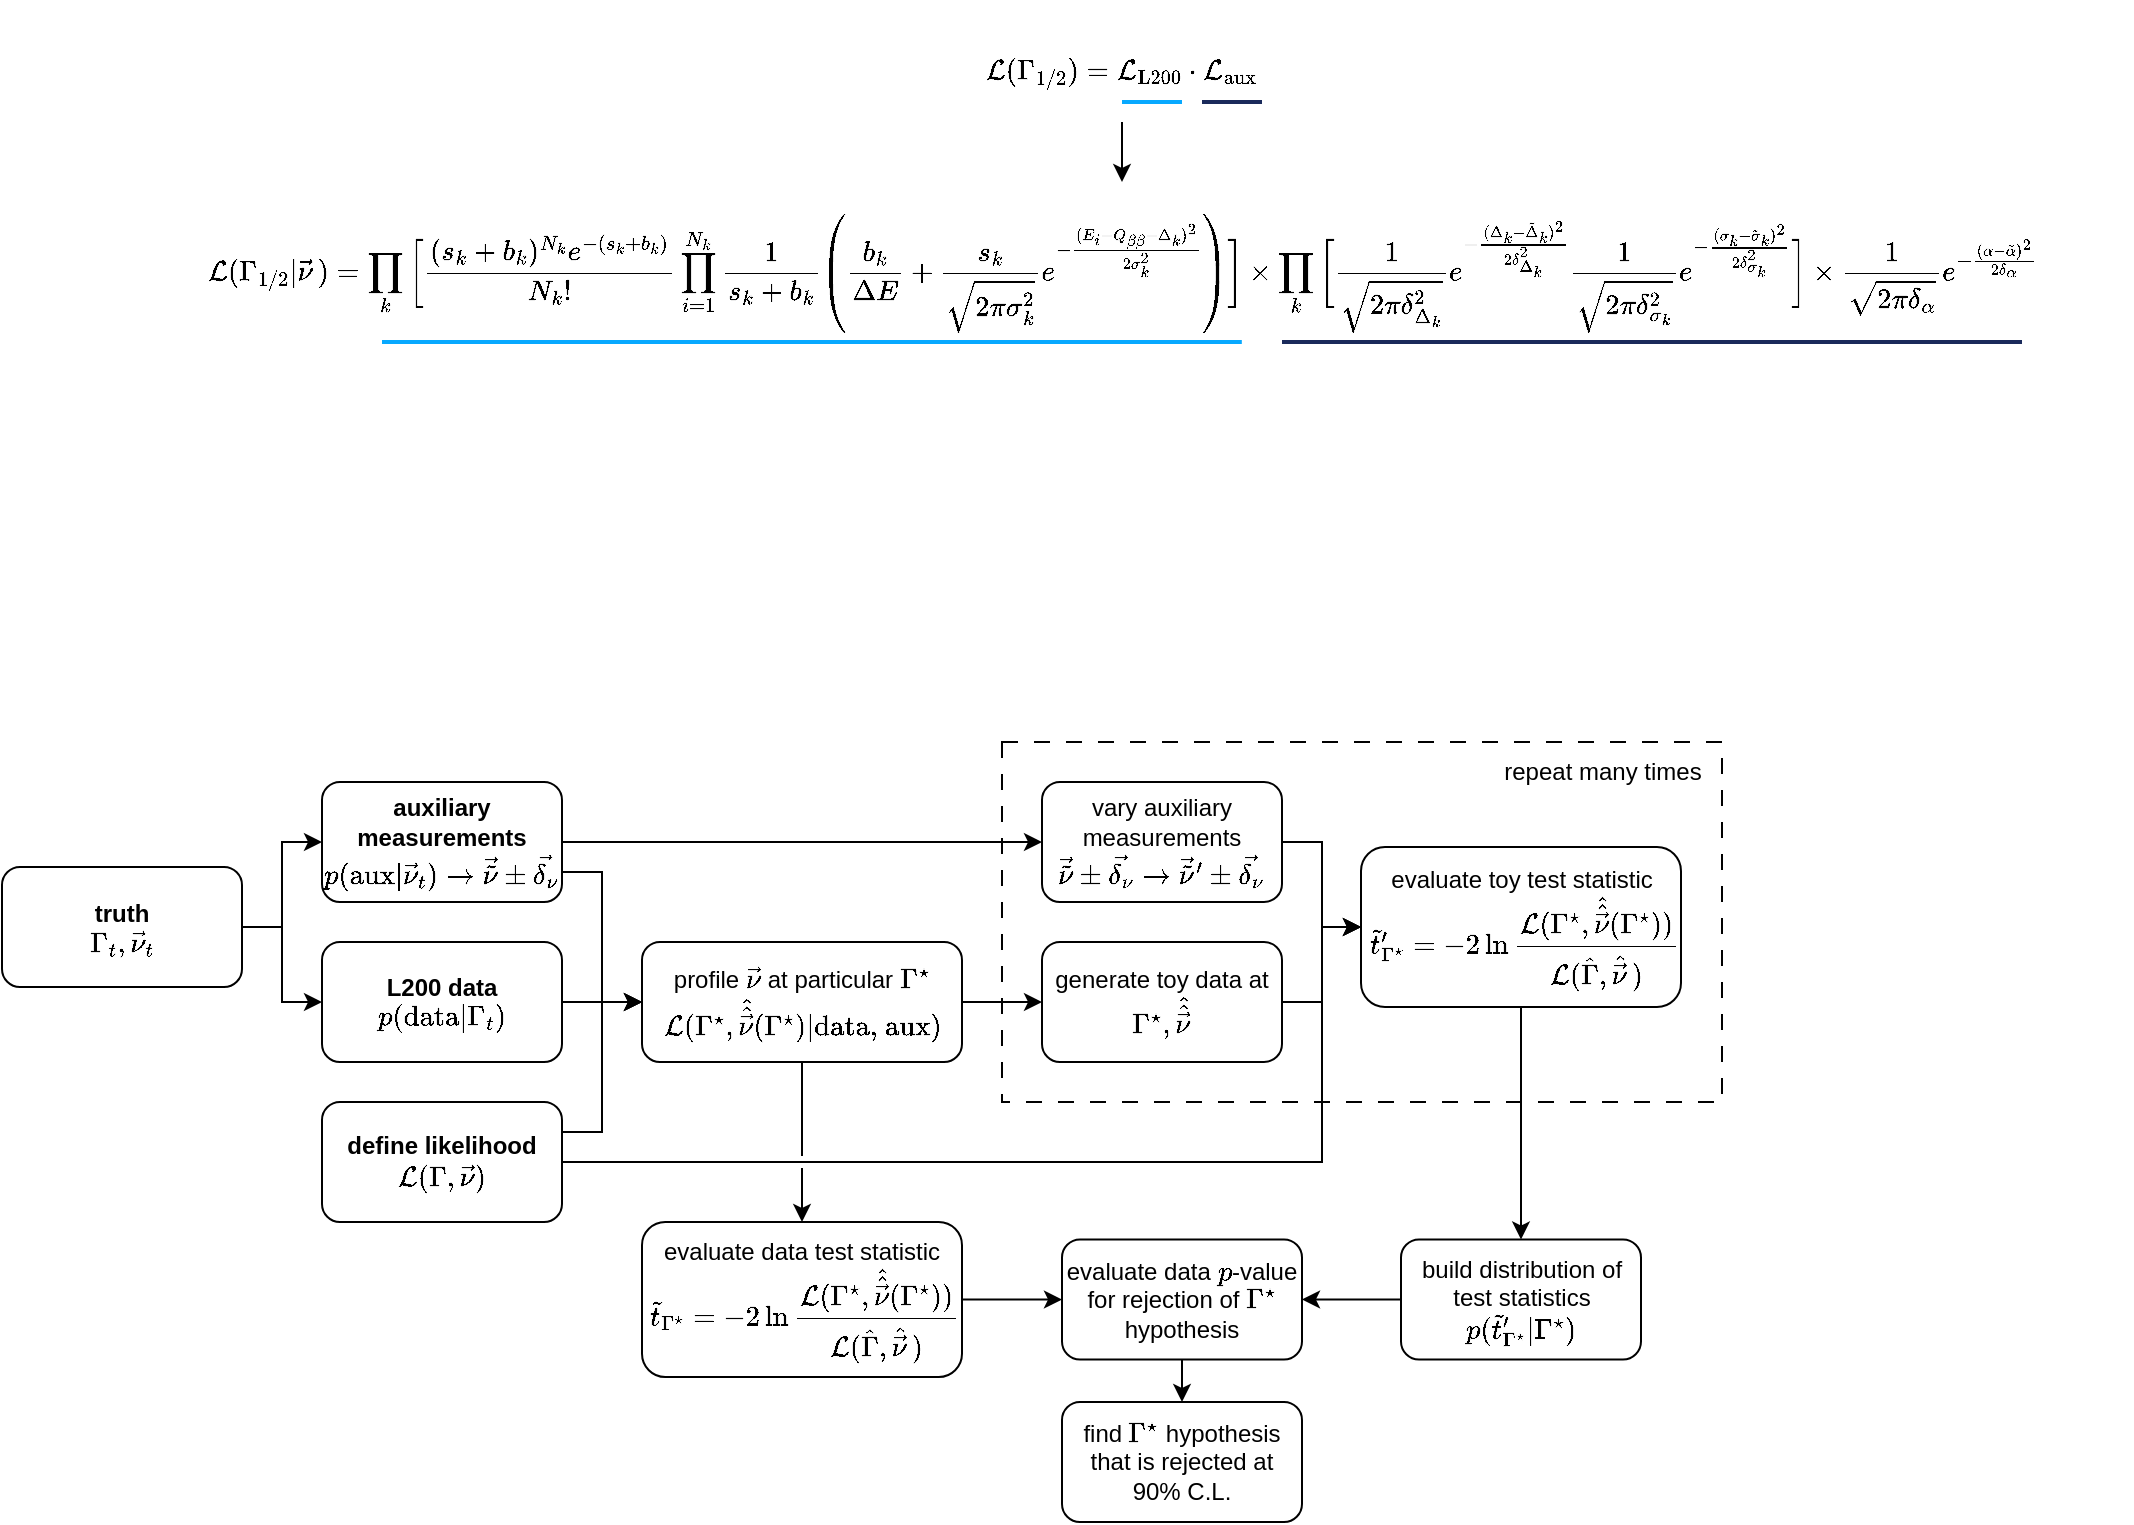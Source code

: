 <mxfile version="26.0.10">
  <diagram name="Page-1" id="N17phzSXL9w7y8zX3gDE">
    <mxGraphModel dx="1791" dy="528" grid="1" gridSize="10" guides="1" tooltips="1" connect="1" arrows="1" fold="1" page="1" pageScale="1" pageWidth="850" pageHeight="1100" math="1" shadow="0">
      <root>
        <mxCell id="0" />
        <mxCell id="1" parent="0" />
        <mxCell id="xQd-b2vYR8q1xLKKLbWP-34" value="" style="rounded=0;whiteSpace=wrap;html=1;fillColor=none;dashed=1;dashPattern=8 8;" vertex="1" parent="1">
          <mxGeometry x="-60" y="400" width="360" height="180" as="geometry" />
        </mxCell>
        <mxCell id="dGh9uOD7rtoKU6u2wli6-2" value="$$\mathcal{L}(\Gamma_{1/2}) = \mathcal{L}_{\textrm{L200}} \cdot \mathcal{L}_{\textrm{aux}}$$" style="text;whiteSpace=wrap;align=center;verticalAlign=middle;" parent="1" vertex="1">
          <mxGeometry x="-80" y="40" width="160" height="50" as="geometry" />
        </mxCell>
        <mxCell id="dGh9uOD7rtoKU6u2wli6-6" value="" style="endArrow=none;html=1;rounded=0;fontColor=#07A9FF;strokeColor=#07A9FF;strokeWidth=2;" parent="1" edge="1">
          <mxGeometry width="50" height="50" relative="1" as="geometry">
            <mxPoint y="80" as="sourcePoint" />
            <mxPoint x="30" y="80" as="targetPoint" />
          </mxGeometry>
        </mxCell>
        <mxCell id="dGh9uOD7rtoKU6u2wli6-7" value="" style="endArrow=none;html=1;rounded=0;fontColor=#07A9FF;strokeColor=#1A2A5B;strokeWidth=2;" parent="1" edge="1">
          <mxGeometry width="50" height="50" relative="1" as="geometry">
            <mxPoint x="40" y="80" as="sourcePoint" />
            <mxPoint x="70" y="80" as="targetPoint" />
          </mxGeometry>
        </mxCell>
        <mxCell id="dGh9uOD7rtoKU6u2wli6-10" value="" style="endArrow=classic;html=1;rounded=0;exitX=0.5;exitY=1;exitDx=0;exitDy=0;entryX=0.5;entryY=0;entryDx=0;entryDy=0;" parent="1" source="dGh9uOD7rtoKU6u2wli6-2" target="dGh9uOD7rtoKU6u2wli6-1" edge="1">
          <mxGeometry width="50" height="50" relative="1" as="geometry">
            <mxPoint y="100" as="sourcePoint" />
            <mxPoint x="110" y="100" as="targetPoint" />
          </mxGeometry>
        </mxCell>
        <mxCell id="dGh9uOD7rtoKU6u2wli6-12" value="" style="group" parent="1" vertex="1" connectable="0">
          <mxGeometry x="-505" y="120" width="1010" height="90" as="geometry" />
        </mxCell>
        <mxCell id="dGh9uOD7rtoKU6u2wli6-1" value="$$\mathcal{L}(\Gamma_{1/2} | \vec{\nu}\,) = \prod_k \bigg[ \frac{(s_k + b_k)^{N_k} e^{-(s_k + b_k)}}{N_k!} \prod_{i=1}^{N_k} \frac{1}{s_k + b_k} \left( \frac{b_k}{\Delta E} + \frac{s_k}{\sqrt{2 \pi \sigma_k^2}} e^{-\frac{(E_i - Q_{\beta\beta} - \Delta_k)^2}{2 \sigma_k^2}} \right) \bigg] &#xa;&#xa;\times \prod_k \bigg[ \frac{1}{\sqrt{2 \pi \delta_{\Delta_k}^2}} e^{-\frac{(\Delta_k - \tilde{\Delta}_k)^2}{2 \delta_{\Delta_k}^2}}   &#xa; \frac{1}{\sqrt{2 \pi \delta_{\sigma_k}^2}} e^{-\frac{(\sigma_k - &#xa;\tilde{\sigma}_k)^2}{2 \delta_{\sigma_k}^2}} \bigg] \times \frac{1}{\sqrt{2 &#xa;\pi \delta_{\alpha} }} e^{-\frac{(\alpha - \tilde{\alpha})^2}{2 &#xa;\delta_{\alpha}}}&#xa;   $$" style="text;whiteSpace=wrap;align=center;verticalAlign=middle;" parent="dGh9uOD7rtoKU6u2wli6-12" vertex="1">
          <mxGeometry width="1010" height="90" as="geometry" />
        </mxCell>
        <mxCell id="dGh9uOD7rtoKU6u2wli6-4" value="" style="endArrow=none;html=1;rounded=0;entryX=0.607;entryY=0.786;entryDx=0;entryDy=0;entryPerimeter=0;fontColor=#07A9FF;strokeColor=#07A9FF;strokeWidth=2;" parent="dGh9uOD7rtoKU6u2wli6-12" edge="1">
          <mxGeometry width="50" height="50" relative="1" as="geometry">
            <mxPoint x="135" y="80" as="sourcePoint" />
            <mxPoint x="564.92" y="80.04" as="targetPoint" />
          </mxGeometry>
        </mxCell>
        <mxCell id="dGh9uOD7rtoKU6u2wli6-8" value="" style="endArrow=none;html=1;rounded=0;fontColor=#07A9FF;strokeColor=#1A2A5B;strokeWidth=2;" parent="dGh9uOD7rtoKU6u2wli6-12" edge="1">
          <mxGeometry width="50" height="50" relative="1" as="geometry">
            <mxPoint x="585" y="80" as="sourcePoint" />
            <mxPoint x="955" y="80" as="targetPoint" />
          </mxGeometry>
        </mxCell>
        <mxCell id="xQd-b2vYR8q1xLKKLbWP-15" style="edgeStyle=orthogonalEdgeStyle;rounded=0;orthogonalLoop=1;jettySize=auto;html=1;exitX=1;exitY=0.5;exitDx=0;exitDy=0;entryX=0;entryY=0.5;entryDx=0;entryDy=0;" edge="1" parent="1" source="xQd-b2vYR8q1xLKKLbWP-1" target="xQd-b2vYR8q1xLKKLbWP-6">
          <mxGeometry relative="1" as="geometry" />
        </mxCell>
        <mxCell id="xQd-b2vYR8q1xLKKLbWP-46" style="edgeStyle=orthogonalEdgeStyle;rounded=0;orthogonalLoop=1;jettySize=auto;html=1;exitX=1;exitY=0.5;exitDx=0;exitDy=0;entryX=0;entryY=0.5;entryDx=0;entryDy=0;" edge="1" parent="1" source="xQd-b2vYR8q1xLKKLbWP-1" target="xQd-b2vYR8q1xLKKLbWP-7">
          <mxGeometry relative="1" as="geometry" />
        </mxCell>
        <mxCell id="xQd-b2vYR8q1xLKKLbWP-1" value="&lt;div&gt;&lt;b&gt;truth&lt;br&gt;&lt;/b&gt;&lt;/div&gt;&lt;div&gt;\(\Gamma_t,&amp;nbsp; \vec{\nu}_t\)&lt;br&gt;&lt;/div&gt;" style="rounded=1;whiteSpace=wrap;html=1;" vertex="1" parent="1">
          <mxGeometry x="-560" y="462.5" width="120" height="60" as="geometry" />
        </mxCell>
        <mxCell id="xQd-b2vYR8q1xLKKLbWP-11" style="edgeStyle=orthogonalEdgeStyle;rounded=0;orthogonalLoop=1;jettySize=auto;html=1;exitX=1;exitY=0.5;exitDx=0;exitDy=0;entryX=0;entryY=0.5;entryDx=0;entryDy=0;" edge="1" parent="1" source="xQd-b2vYR8q1xLKKLbWP-6" target="xQd-b2vYR8q1xLKKLbWP-8">
          <mxGeometry relative="1" as="geometry" />
        </mxCell>
        <mxCell id="xQd-b2vYR8q1xLKKLbWP-6" value="&lt;div&gt;&lt;b&gt;L200 data&lt;/b&gt;&lt;/div&gt;&lt;div&gt;\(p(\textrm{data} | \Gamma_t)\)&lt;/div&gt;" style="rounded=1;whiteSpace=wrap;html=1;" vertex="1" parent="1">
          <mxGeometry x="-400" y="500" width="120" height="60" as="geometry" />
        </mxCell>
        <mxCell id="xQd-b2vYR8q1xLKKLbWP-40" style="edgeStyle=orthogonalEdgeStyle;rounded=0;orthogonalLoop=1;jettySize=auto;html=1;exitX=1;exitY=0.75;exitDx=0;exitDy=0;entryX=0;entryY=0.5;entryDx=0;entryDy=0;" edge="1" parent="1" source="xQd-b2vYR8q1xLKKLbWP-7" target="xQd-b2vYR8q1xLKKLbWP-8">
          <mxGeometry relative="1" as="geometry">
            <Array as="points">
              <mxPoint x="-260" y="465" />
              <mxPoint x="-260" y="530" />
            </Array>
          </mxGeometry>
        </mxCell>
        <mxCell id="xQd-b2vYR8q1xLKKLbWP-54" style="edgeStyle=none;rounded=0;orthogonalLoop=1;jettySize=auto;html=1;exitX=1;exitY=0.5;exitDx=0;exitDy=0;entryX=0;entryY=0.5;entryDx=0;entryDy=0;" edge="1" parent="1" source="xQd-b2vYR8q1xLKKLbWP-7" target="xQd-b2vYR8q1xLKKLbWP-21">
          <mxGeometry relative="1" as="geometry" />
        </mxCell>
        <mxCell id="xQd-b2vYR8q1xLKKLbWP-7" value="&lt;div&gt;&lt;b&gt;auxiliary measurements&lt;/b&gt;&lt;/div&gt;&lt;div&gt;\(p(\textrm{aux} | \vec{\nu}_t) \to \vec{\tilde{\nu}} \pm \vec{\delta_\nu}\)&lt;/div&gt;" style="rounded=1;whiteSpace=wrap;html=1;" vertex="1" parent="1">
          <mxGeometry x="-400" y="420" width="120" height="60" as="geometry" />
        </mxCell>
        <mxCell id="xQd-b2vYR8q1xLKKLbWP-43" style="edgeStyle=orthogonalEdgeStyle;rounded=0;orthogonalLoop=1;jettySize=auto;html=1;exitX=1;exitY=0.5;exitDx=0;exitDy=0;entryX=0;entryY=0.5;entryDx=0;entryDy=0;" edge="1" parent="1" source="xQd-b2vYR8q1xLKKLbWP-8" target="xQd-b2vYR8q1xLKKLbWP-14">
          <mxGeometry relative="1" as="geometry" />
        </mxCell>
        <mxCell id="xQd-b2vYR8q1xLKKLbWP-8" value="&lt;div&gt;profile \(\vec{\nu}\) at particular \(\Gamma^{\star}\)\(\mathcal{L}(\Gamma^{\star}, \hat{\hat{\vec{\nu}}}(\Gamma^{\star}) | \textrm{data, aux})\)&lt;/div&gt;" style="rounded=1;whiteSpace=wrap;html=1;" vertex="1" parent="1">
          <mxGeometry x="-240" y="500" width="160" height="60" as="geometry" />
        </mxCell>
        <mxCell id="xQd-b2vYR8q1xLKKLbWP-58" style="edgeStyle=orthogonalEdgeStyle;rounded=0;orthogonalLoop=1;jettySize=auto;html=1;exitX=1;exitY=0.5;exitDx=0;exitDy=0;entryX=0;entryY=0.5;entryDx=0;entryDy=0;" edge="1" parent="1" source="xQd-b2vYR8q1xLKKLbWP-14" target="xQd-b2vYR8q1xLKKLbWP-23">
          <mxGeometry relative="1" as="geometry" />
        </mxCell>
        <mxCell id="xQd-b2vYR8q1xLKKLbWP-14" value="generate toy data at \(\Gamma^{\star},&amp;nbsp; \hat{\hat{\vec{\nu}}}\)" style="rounded=1;whiteSpace=wrap;html=1;" vertex="1" parent="1">
          <mxGeometry x="-40" y="500" width="120" height="60" as="geometry" />
        </mxCell>
        <mxCell id="xQd-b2vYR8q1xLKKLbWP-60" style="edgeStyle=orthogonalEdgeStyle;rounded=0;orthogonalLoop=1;jettySize=auto;html=1;exitX=1;exitY=0.5;exitDx=0;exitDy=0;entryX=0;entryY=0.5;entryDx=0;entryDy=0;" edge="1" parent="1" source="xQd-b2vYR8q1xLKKLbWP-21" target="xQd-b2vYR8q1xLKKLbWP-23">
          <mxGeometry relative="1" as="geometry" />
        </mxCell>
        <mxCell id="xQd-b2vYR8q1xLKKLbWP-21" value="&lt;div&gt;vary auxiliary measurements&lt;/div&gt;&lt;div&gt;\(&amp;nbsp;\vec{\tilde{\nu}} \pm \vec{\delta_\nu} \to \vec{\tilde{\nu}}^{\prime} \pm \vec{\delta_\nu} \)&lt;/div&gt;" style="rounded=1;whiteSpace=wrap;html=1;" vertex="1" parent="1">
          <mxGeometry x="-40" y="420" width="120" height="60" as="geometry" />
        </mxCell>
        <mxCell id="xQd-b2vYR8q1xLKKLbWP-64" style="edgeStyle=orthogonalEdgeStyle;rounded=0;orthogonalLoop=1;jettySize=auto;html=1;exitX=0.5;exitY=1;exitDx=0;exitDy=0;entryX=0.5;entryY=0;entryDx=0;entryDy=0;" edge="1" parent="1" source="xQd-b2vYR8q1xLKKLbWP-23" target="xQd-b2vYR8q1xLKKLbWP-66">
          <mxGeometry relative="1" as="geometry">
            <mxPoint x="199.667" y="660" as="targetPoint" />
          </mxGeometry>
        </mxCell>
        <mxCell id="xQd-b2vYR8q1xLKKLbWP-23" value="&lt;div&gt;evaluate toy test statistic&lt;/div&gt;&lt;div&gt;&amp;nbsp;\(\tilde{t}_{\Gamma^{\star}}^{\prime} = -2 \ln{ \dfrac{\mathcal{L}(\Gamma^{\star} , \hat{\hat{\vec{\nu}}}(\Gamma^{\star}))}{\mathcal{L}(\hat{\Gamma} , \hat{\vec{\nu}}\,)}} \)&lt;/div&gt;" style="rounded=1;whiteSpace=wrap;html=1;" vertex="1" parent="1">
          <mxGeometry x="119.5" y="452.5" width="160" height="80" as="geometry" />
        </mxCell>
        <mxCell id="xQd-b2vYR8q1xLKKLbWP-41" style="edgeStyle=orthogonalEdgeStyle;rounded=0;orthogonalLoop=1;jettySize=auto;html=1;exitX=1;exitY=0.25;exitDx=0;exitDy=0;entryX=0;entryY=0.5;entryDx=0;entryDy=0;" edge="1" parent="1" source="xQd-b2vYR8q1xLKKLbWP-24" target="xQd-b2vYR8q1xLKKLbWP-8">
          <mxGeometry relative="1" as="geometry">
            <Array as="points">
              <mxPoint x="-260" y="595" />
              <mxPoint x="-260" y="530" />
            </Array>
          </mxGeometry>
        </mxCell>
        <mxCell id="xQd-b2vYR8q1xLKKLbWP-57" style="edgeStyle=orthogonalEdgeStyle;rounded=0;orthogonalLoop=1;jettySize=auto;html=1;exitX=1;exitY=0.5;exitDx=0;exitDy=0;entryX=0;entryY=0.5;entryDx=0;entryDy=0;" edge="1" parent="1" source="xQd-b2vYR8q1xLKKLbWP-24" target="xQd-b2vYR8q1xLKKLbWP-23">
          <mxGeometry relative="1" as="geometry">
            <Array as="points">
              <mxPoint x="100" y="610" />
              <mxPoint x="100" y="493" />
            </Array>
          </mxGeometry>
        </mxCell>
        <mxCell id="xQd-b2vYR8q1xLKKLbWP-24" value="&lt;div&gt;&lt;b&gt;define likelihood&lt;/b&gt;&lt;/div&gt;&lt;div&gt;\(\mathcal{L}(\Gamma, \vec{\nu} ) \)&lt;br&gt;&lt;/div&gt;" style="rounded=1;whiteSpace=wrap;html=1;" vertex="1" parent="1">
          <mxGeometry x="-400" y="580" width="120" height="60" as="geometry" />
        </mxCell>
        <mxCell id="xQd-b2vYR8q1xLKKLbWP-71" style="edgeStyle=orthogonalEdgeStyle;rounded=0;orthogonalLoop=1;jettySize=auto;html=1;exitX=1;exitY=0.5;exitDx=0;exitDy=0;entryX=0;entryY=0.5;entryDx=0;entryDy=0;" edge="1" parent="1" source="xQd-b2vYR8q1xLKKLbWP-47" target="xQd-b2vYR8q1xLKKLbWP-67">
          <mxGeometry relative="1" as="geometry" />
        </mxCell>
        <mxCell id="xQd-b2vYR8q1xLKKLbWP-47" value="&lt;div&gt;evaluate data test statistic&lt;/div&gt;&lt;div&gt;&amp;nbsp;\(\tilde{t}_{\Gamma^{\star}} = -2 \ln{ \dfrac{\mathcal{L}(\Gamma^{\star} , \hat{\hat{\vec{\nu}}}(\Gamma^{\star}))}{\mathcal{L}(\hat{\Gamma} , \hat{\vec{\nu}}\,)}} \)&lt;/div&gt;" style="rounded=1;whiteSpace=wrap;html=1;" vertex="1" parent="1">
          <mxGeometry x="-240" y="640" width="160" height="77.5" as="geometry" />
        </mxCell>
        <mxCell id="xQd-b2vYR8q1xLKKLbWP-53" style="edgeStyle=none;rounded=0;orthogonalLoop=1;jettySize=auto;html=1;exitX=0.5;exitY=1;exitDx=0;exitDy=0;entryX=0.5;entryY=0;entryDx=0;entryDy=0;jumpStyle=gap;" edge="1" parent="1" source="xQd-b2vYR8q1xLKKLbWP-8" target="xQd-b2vYR8q1xLKKLbWP-47">
          <mxGeometry relative="1" as="geometry" />
        </mxCell>
        <mxCell id="xQd-b2vYR8q1xLKKLbWP-61" value="repeat many times" style="text;html=1;align=center;verticalAlign=middle;resizable=0;points=[];autosize=1;strokeColor=none;fillColor=none;" vertex="1" parent="1">
          <mxGeometry x="180" y="400" width="120" height="30" as="geometry" />
        </mxCell>
        <mxCell id="xQd-b2vYR8q1xLKKLbWP-72" style="edgeStyle=orthogonalEdgeStyle;rounded=0;orthogonalLoop=1;jettySize=auto;html=1;exitX=0;exitY=0.5;exitDx=0;exitDy=0;entryX=1;entryY=0.5;entryDx=0;entryDy=0;" edge="1" parent="1" source="xQd-b2vYR8q1xLKKLbWP-66" target="xQd-b2vYR8q1xLKKLbWP-67">
          <mxGeometry relative="1" as="geometry" />
        </mxCell>
        <mxCell id="xQd-b2vYR8q1xLKKLbWP-66" value="build distribution of test statistics \( p(\tilde{t}_{\Gamma^{\star}}^{\prime} | \Gamma^{\star})\)" style="rounded=1;whiteSpace=wrap;html=1;" vertex="1" parent="1">
          <mxGeometry x="139.5" y="648.75" width="120" height="60" as="geometry" />
        </mxCell>
        <mxCell id="xQd-b2vYR8q1xLKKLbWP-74" style="edgeStyle=orthogonalEdgeStyle;rounded=0;orthogonalLoop=1;jettySize=auto;html=1;exitX=0.5;exitY=1;exitDx=0;exitDy=0;entryX=0.5;entryY=0;entryDx=0;entryDy=0;" edge="1" parent="1" source="xQd-b2vYR8q1xLKKLbWP-67" target="xQd-b2vYR8q1xLKKLbWP-75">
          <mxGeometry relative="1" as="geometry">
            <mxPoint x="29.69" y="730" as="targetPoint" />
          </mxGeometry>
        </mxCell>
        <mxCell id="xQd-b2vYR8q1xLKKLbWP-67" value="evaluate data \(p\)-value for rejection of \(\Gamma^{\star}\) hypothesis" style="rounded=1;whiteSpace=wrap;html=1;" vertex="1" parent="1">
          <mxGeometry x="-30" y="648.75" width="120" height="60" as="geometry" />
        </mxCell>
        <mxCell id="xQd-b2vYR8q1xLKKLbWP-75" value="find \(\Gamma^{\star}\) hypothesis that is rejected at 90% C.L." style="rounded=1;whiteSpace=wrap;html=1;" vertex="1" parent="1">
          <mxGeometry x="-30" y="730" width="120" height="60" as="geometry" />
        </mxCell>
      </root>
    </mxGraphModel>
  </diagram>
</mxfile>
